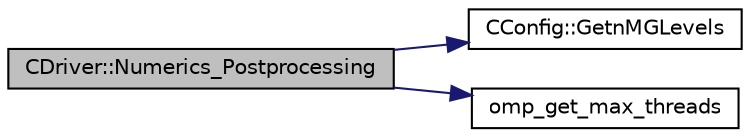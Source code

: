 digraph "CDriver::Numerics_Postprocessing"
{
 // LATEX_PDF_SIZE
  edge [fontname="Helvetica",fontsize="10",labelfontname="Helvetica",labelfontsize="10"];
  node [fontname="Helvetica",fontsize="10",shape=record];
  rankdir="LR";
  Node1 [label="CDriver::Numerics_Postprocessing",height=0.2,width=0.4,color="black", fillcolor="grey75", style="filled", fontcolor="black",tooltip="Definition and allocation of all solver classes."];
  Node1 -> Node2 [color="midnightblue",fontsize="10",style="solid",fontname="Helvetica"];
  Node2 [label="CConfig::GetnMGLevels",height=0.2,width=0.4,color="black", fillcolor="white", style="filled",URL="$classCConfig.html#a15a61a6f9a1d415c3509018f4916c5c1",tooltip="Get the number of multigrid levels."];
  Node1 -> Node3 [color="midnightblue",fontsize="10",style="solid",fontname="Helvetica"];
  Node3 [label="omp_get_max_threads",height=0.2,width=0.4,color="black", fillcolor="white", style="filled",URL="$omp__structure_8hpp.html#a2f7befecc7b1a4eaade8d81fa6524225",tooltip="Maximum number of threads available."];
}
